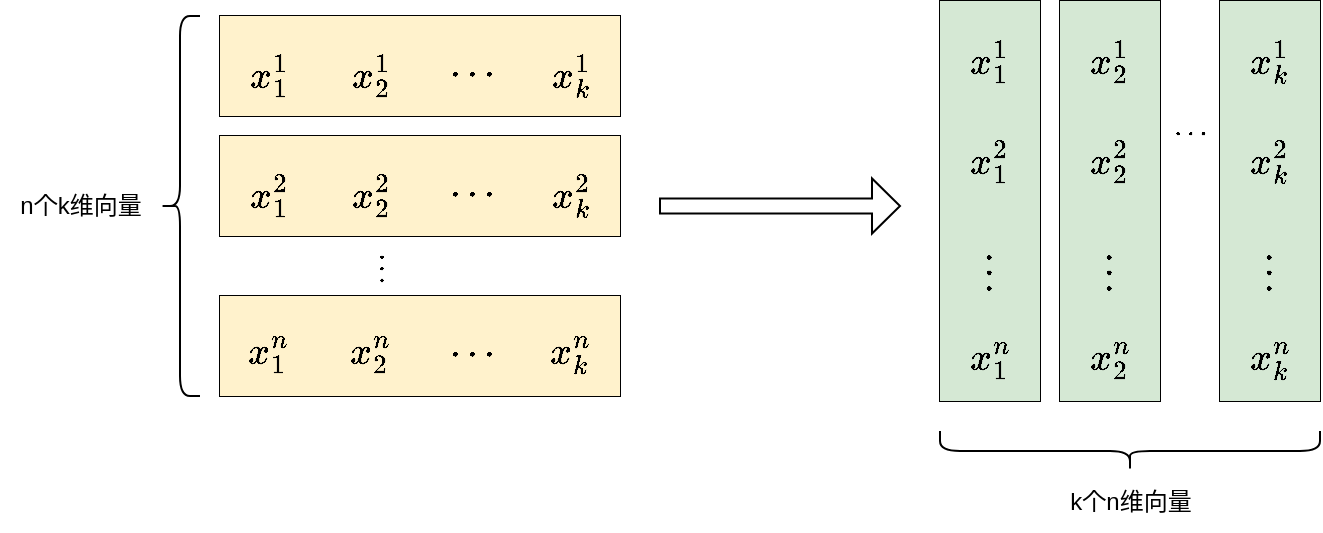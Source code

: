 <mxfile version="21.1.1" type="github">
  <diagram name="第 1 页" id="FHftKpjNM8iqiLnRL3kn">
    <mxGraphModel dx="897" dy="576" grid="1" gridSize="10" guides="1" tooltips="1" connect="1" arrows="1" fold="1" page="1" pageScale="1" pageWidth="827" pageHeight="1169" math="1" shadow="0">
      <root>
        <mxCell id="0" />
        <mxCell id="1" parent="0" />
        <mxCell id="ObcbELKSdhY1IeRoL00B-3" value="" style="shape=table;startSize=0;container=1;collapsible=0;childLayout=tableLayout;fontSize=16;aspect=fixed;strokeWidth=1;" vertex="1" parent="1">
          <mxGeometry x="160" y="160" width="200" height="50" as="geometry" />
        </mxCell>
        <mxCell id="ObcbELKSdhY1IeRoL00B-19" style="shape=tableRow;horizontal=0;startSize=0;swimlaneHead=0;swimlaneBody=0;strokeColor=inherit;top=0;left=0;bottom=0;right=0;collapsible=0;dropTarget=0;fillColor=#FFF2CC;points=[[0,0.5],[1,0.5]];portConstraint=eastwest;fontSize=16;strokeWidth=1;" vertex="1" parent="ObcbELKSdhY1IeRoL00B-3">
          <mxGeometry width="200" height="50" as="geometry" />
        </mxCell>
        <mxCell id="ObcbELKSdhY1IeRoL00B-20" value="$$x_1^1$$" style="shape=partialRectangle;html=1;whiteSpace=wrap;connectable=0;strokeColor=inherit;overflow=hidden;fillColor=#FFF2CC;top=0;left=0;bottom=0;right=0;pointerEvents=1;fontSize=16;strokeWidth=1;" vertex="1" parent="ObcbELKSdhY1IeRoL00B-19">
          <mxGeometry width="49" height="50" as="geometry">
            <mxRectangle width="49" height="50" as="alternateBounds" />
          </mxGeometry>
        </mxCell>
        <mxCell id="ObcbELKSdhY1IeRoL00B-21" value="$$x_2^1$$" style="shape=partialRectangle;html=1;whiteSpace=wrap;connectable=0;strokeColor=inherit;overflow=hidden;fillColor=#FFF2CC;top=0;left=0;bottom=0;right=0;pointerEvents=1;fontSize=16;strokeWidth=1;" vertex="1" parent="ObcbELKSdhY1IeRoL00B-19">
          <mxGeometry x="49" width="53" height="50" as="geometry">
            <mxRectangle width="53" height="50" as="alternateBounds" />
          </mxGeometry>
        </mxCell>
        <mxCell id="ObcbELKSdhY1IeRoL00B-22" value="$$\cdots$$" style="shape=partialRectangle;html=1;whiteSpace=wrap;connectable=0;strokeColor=inherit;overflow=hidden;fillColor=#FFF2CC;top=0;left=0;bottom=0;right=0;pointerEvents=1;fontSize=16;strokeWidth=1;" vertex="1" parent="ObcbELKSdhY1IeRoL00B-19">
          <mxGeometry x="102" width="49" height="50" as="geometry">
            <mxRectangle width="49" height="50" as="alternateBounds" />
          </mxGeometry>
        </mxCell>
        <mxCell id="ObcbELKSdhY1IeRoL00B-23" value="$$x_k^1$$" style="shape=partialRectangle;html=1;whiteSpace=wrap;connectable=0;strokeColor=inherit;overflow=hidden;fillColor=#FFF2CC;top=0;left=0;bottom=0;right=0;pointerEvents=1;fontSize=16;strokeWidth=1;" vertex="1" parent="ObcbELKSdhY1IeRoL00B-19">
          <mxGeometry x="151" width="49" height="50" as="geometry">
            <mxRectangle width="49" height="50" as="alternateBounds" />
          </mxGeometry>
        </mxCell>
        <mxCell id="ObcbELKSdhY1IeRoL00B-29" value="" style="shape=table;startSize=0;container=1;collapsible=0;childLayout=tableLayout;fontSize=16;aspect=fixed;strokeWidth=1;" vertex="1" parent="1">
          <mxGeometry x="160" y="220" width="200" height="50" as="geometry" />
        </mxCell>
        <mxCell id="ObcbELKSdhY1IeRoL00B-30" style="shape=tableRow;horizontal=0;startSize=0;swimlaneHead=0;swimlaneBody=0;strokeColor=inherit;top=0;left=0;bottom=0;right=0;collapsible=0;dropTarget=0;fillColor=#FFF2CC;points=[[0,0.5],[1,0.5]];portConstraint=eastwest;fontSize=16;strokeWidth=1;" vertex="1" parent="ObcbELKSdhY1IeRoL00B-29">
          <mxGeometry width="200" height="50" as="geometry" />
        </mxCell>
        <mxCell id="ObcbELKSdhY1IeRoL00B-31" value="$$x_1^2$$" style="shape=partialRectangle;html=1;whiteSpace=wrap;connectable=0;strokeColor=inherit;overflow=hidden;fillColor=#FFF2CC;top=0;left=0;bottom=0;right=0;pointerEvents=1;fontSize=16;strokeWidth=1;" vertex="1" parent="ObcbELKSdhY1IeRoL00B-30">
          <mxGeometry width="49" height="50" as="geometry">
            <mxRectangle width="49" height="50" as="alternateBounds" />
          </mxGeometry>
        </mxCell>
        <mxCell id="ObcbELKSdhY1IeRoL00B-32" value="$$x_2^2$$" style="shape=partialRectangle;html=1;whiteSpace=wrap;connectable=0;strokeColor=inherit;overflow=hidden;fillColor=#FFF2CC;top=0;left=0;bottom=0;right=0;pointerEvents=1;fontSize=16;strokeWidth=1;" vertex="1" parent="ObcbELKSdhY1IeRoL00B-30">
          <mxGeometry x="49" width="53" height="50" as="geometry">
            <mxRectangle width="53" height="50" as="alternateBounds" />
          </mxGeometry>
        </mxCell>
        <mxCell id="ObcbELKSdhY1IeRoL00B-33" value="$$\cdots$$" style="shape=partialRectangle;html=1;whiteSpace=wrap;connectable=0;strokeColor=inherit;overflow=hidden;fillColor=#FFF2CC;top=0;left=0;bottom=0;right=0;pointerEvents=1;fontSize=16;strokeWidth=1;" vertex="1" parent="ObcbELKSdhY1IeRoL00B-30">
          <mxGeometry x="102" width="49" height="50" as="geometry">
            <mxRectangle width="49" height="50" as="alternateBounds" />
          </mxGeometry>
        </mxCell>
        <mxCell id="ObcbELKSdhY1IeRoL00B-34" value="$$x_k^2$$" style="shape=partialRectangle;html=1;whiteSpace=wrap;connectable=0;strokeColor=inherit;overflow=hidden;fillColor=#FFF2CC;top=0;left=0;bottom=0;right=0;pointerEvents=1;fontSize=16;strokeWidth=1;" vertex="1" parent="ObcbELKSdhY1IeRoL00B-30">
          <mxGeometry x="151" width="49" height="50" as="geometry">
            <mxRectangle width="49" height="50" as="alternateBounds" />
          </mxGeometry>
        </mxCell>
        <mxCell id="ObcbELKSdhY1IeRoL00B-35" value="" style="shape=table;startSize=0;container=1;collapsible=0;childLayout=tableLayout;fontSize=16;aspect=fixed;strokeWidth=1;" vertex="1" parent="1">
          <mxGeometry x="160" y="300" width="200" height="50" as="geometry" />
        </mxCell>
        <mxCell id="ObcbELKSdhY1IeRoL00B-36" style="shape=tableRow;horizontal=0;startSize=0;swimlaneHead=0;swimlaneBody=0;strokeColor=inherit;top=0;left=0;bottom=0;right=0;collapsible=0;dropTarget=0;fillColor=#FFF2CC;points=[[0,0.5],[1,0.5]];portConstraint=eastwest;fontSize=16;strokeWidth=1;" vertex="1" parent="ObcbELKSdhY1IeRoL00B-35">
          <mxGeometry width="200" height="50" as="geometry" />
        </mxCell>
        <mxCell id="ObcbELKSdhY1IeRoL00B-37" value="$$x_1^n$$" style="shape=partialRectangle;html=1;whiteSpace=wrap;connectable=0;strokeColor=inherit;overflow=hidden;fillColor=#FFF2CC;top=0;left=0;bottom=0;right=0;pointerEvents=1;fontSize=16;strokeWidth=1;" vertex="1" parent="ObcbELKSdhY1IeRoL00B-36">
          <mxGeometry width="49" height="50" as="geometry">
            <mxRectangle width="49" height="50" as="alternateBounds" />
          </mxGeometry>
        </mxCell>
        <mxCell id="ObcbELKSdhY1IeRoL00B-38" value="$$x_2^n$$" style="shape=partialRectangle;html=1;whiteSpace=wrap;connectable=0;strokeColor=inherit;overflow=hidden;fillColor=#FFF2CC;top=0;left=0;bottom=0;right=0;pointerEvents=1;fontSize=16;strokeWidth=1;" vertex="1" parent="ObcbELKSdhY1IeRoL00B-36">
          <mxGeometry x="49" width="53" height="50" as="geometry">
            <mxRectangle width="53" height="50" as="alternateBounds" />
          </mxGeometry>
        </mxCell>
        <mxCell id="ObcbELKSdhY1IeRoL00B-39" value="$$\cdots$$" style="shape=partialRectangle;html=1;whiteSpace=wrap;connectable=0;strokeColor=inherit;overflow=hidden;fillColor=#FFF2CC;top=0;left=0;bottom=0;right=0;pointerEvents=1;fontSize=16;strokeWidth=1;" vertex="1" parent="ObcbELKSdhY1IeRoL00B-36">
          <mxGeometry x="102" width="48" height="50" as="geometry">
            <mxRectangle width="48" height="50" as="alternateBounds" />
          </mxGeometry>
        </mxCell>
        <mxCell id="ObcbELKSdhY1IeRoL00B-40" value="$$x_k^n$$" style="shape=partialRectangle;html=1;whiteSpace=wrap;connectable=0;strokeColor=inherit;overflow=hidden;fillColor=#FFF2CC;top=0;left=0;bottom=0;right=0;pointerEvents=1;fontSize=16;strokeWidth=1;" vertex="1" parent="ObcbELKSdhY1IeRoL00B-36">
          <mxGeometry x="150" width="50" height="50" as="geometry">
            <mxRectangle width="50" height="50" as="alternateBounds" />
          </mxGeometry>
        </mxCell>
        <mxCell id="ObcbELKSdhY1IeRoL00B-41" value="$$\vdots$$" style="text;html=1;align=center;verticalAlign=middle;resizable=0;points=[];autosize=1;strokeColor=none;fillColor=none;strokeWidth=1;" vertex="1" parent="1">
          <mxGeometry x="200" y="270" width="80" height="30" as="geometry" />
        </mxCell>
        <mxCell id="ObcbELKSdhY1IeRoL00B-48" value="" style="shape=curlyBracket;whiteSpace=wrap;html=1;rounded=1;labelPosition=left;verticalLabelPosition=middle;align=right;verticalAlign=middle;size=0.5;" vertex="1" parent="1">
          <mxGeometry x="130" y="160" width="20" height="190" as="geometry" />
        </mxCell>
        <mxCell id="ObcbELKSdhY1IeRoL00B-49" value="n个k维向量" style="text;html=1;align=center;verticalAlign=middle;resizable=0;points=[];autosize=1;strokeColor=none;fillColor=none;" vertex="1" parent="1">
          <mxGeometry x="50" y="240" width="80" height="30" as="geometry" />
        </mxCell>
        <mxCell id="ObcbELKSdhY1IeRoL00B-56" value="" style="shape=table;startSize=0;container=1;collapsible=0;childLayout=tableLayout;fontSize=16;fillColor=#D5E8D4;strokeWidth=1;" vertex="1" parent="1">
          <mxGeometry x="520" y="152.5" width="50" height="200" as="geometry" />
        </mxCell>
        <mxCell id="ObcbELKSdhY1IeRoL00B-69" style="shape=tableRow;horizontal=0;startSize=0;swimlaneHead=0;swimlaneBody=0;strokeColor=inherit;top=0;left=0;bottom=0;right=0;collapsible=0;dropTarget=0;fillColor=#D5E8D4;points=[[0,0.5],[1,0.5]];portConstraint=eastwest;fontSize=16;strokeWidth=1;" vertex="1" parent="ObcbELKSdhY1IeRoL00B-56">
          <mxGeometry width="50" height="50" as="geometry" />
        </mxCell>
        <mxCell id="ObcbELKSdhY1IeRoL00B-70" value="$$x_1^1$$" style="shape=partialRectangle;html=1;whiteSpace=wrap;connectable=0;strokeColor=inherit;overflow=hidden;fillColor=#D5E8D4;top=0;left=0;bottom=0;right=0;pointerEvents=1;fontSize=16;strokeWidth=1;" vertex="1" parent="ObcbELKSdhY1IeRoL00B-69">
          <mxGeometry width="50" height="50" as="geometry">
            <mxRectangle width="50" height="50" as="alternateBounds" />
          </mxGeometry>
        </mxCell>
        <mxCell id="ObcbELKSdhY1IeRoL00B-57" value="" style="shape=tableRow;horizontal=0;startSize=0;swimlaneHead=0;swimlaneBody=0;strokeColor=inherit;top=0;left=0;bottom=0;right=0;collapsible=0;dropTarget=0;fillColor=#D5E8D4;points=[[0,0.5],[1,0.5]];portConstraint=eastwest;fontSize=16;strokeWidth=1;" vertex="1" parent="ObcbELKSdhY1IeRoL00B-56">
          <mxGeometry y="50" width="50" height="50" as="geometry" />
        </mxCell>
        <mxCell id="ObcbELKSdhY1IeRoL00B-58" value="$$x_1^2$$" style="shape=partialRectangle;html=1;whiteSpace=wrap;connectable=0;strokeColor=inherit;overflow=hidden;fillColor=#D5E8D4;top=0;left=0;bottom=0;right=0;pointerEvents=1;fontSize=16;strokeWidth=1;" vertex="1" parent="ObcbELKSdhY1IeRoL00B-57">
          <mxGeometry width="50" height="50" as="geometry">
            <mxRectangle width="50" height="50" as="alternateBounds" />
          </mxGeometry>
        </mxCell>
        <mxCell id="ObcbELKSdhY1IeRoL00B-61" value="" style="shape=tableRow;horizontal=0;startSize=0;swimlaneHead=0;swimlaneBody=0;strokeColor=inherit;top=0;left=0;bottom=0;right=0;collapsible=0;dropTarget=0;fillColor=#D5E8D4;points=[[0,0.5],[1,0.5]];portConstraint=eastwest;fontSize=16;strokeWidth=1;" vertex="1" parent="ObcbELKSdhY1IeRoL00B-56">
          <mxGeometry y="100" width="50" height="50" as="geometry" />
        </mxCell>
        <mxCell id="ObcbELKSdhY1IeRoL00B-62" value="$$\vdots$$" style="shape=partialRectangle;html=1;whiteSpace=wrap;connectable=0;strokeColor=inherit;overflow=hidden;fillColor=#D5E8D4;top=0;left=0;bottom=0;right=0;pointerEvents=1;fontSize=16;strokeWidth=1;" vertex="1" parent="ObcbELKSdhY1IeRoL00B-61">
          <mxGeometry width="50" height="50" as="geometry">
            <mxRectangle width="50" height="50" as="alternateBounds" />
          </mxGeometry>
        </mxCell>
        <mxCell id="ObcbELKSdhY1IeRoL00B-65" value="" style="shape=tableRow;horizontal=0;startSize=0;swimlaneHead=0;swimlaneBody=0;strokeColor=inherit;top=0;left=0;bottom=0;right=0;collapsible=0;dropTarget=0;fillColor=#D5E8D4;points=[[0,0.5],[1,0.5]];portConstraint=eastwest;fontSize=16;strokeWidth=1;" vertex="1" parent="ObcbELKSdhY1IeRoL00B-56">
          <mxGeometry y="150" width="50" height="50" as="geometry" />
        </mxCell>
        <mxCell id="ObcbELKSdhY1IeRoL00B-66" value="$$x_1^n$$" style="shape=partialRectangle;html=1;whiteSpace=wrap;connectable=0;strokeColor=inherit;overflow=hidden;fillColor=#D5E8D4;top=0;left=0;bottom=0;right=0;pointerEvents=1;fontSize=16;strokeWidth=1;" vertex="1" parent="ObcbELKSdhY1IeRoL00B-65">
          <mxGeometry width="50" height="50" as="geometry">
            <mxRectangle width="50" height="50" as="alternateBounds" />
          </mxGeometry>
        </mxCell>
        <mxCell id="ObcbELKSdhY1IeRoL00B-73" value="" style="shape=table;startSize=0;container=1;collapsible=0;childLayout=tableLayout;fontSize=16;fillColor=#D5E8D4;strokeWidth=1;" vertex="1" parent="1">
          <mxGeometry x="580" y="152.5" width="50" height="200" as="geometry" />
        </mxCell>
        <mxCell id="ObcbELKSdhY1IeRoL00B-74" style="shape=tableRow;horizontal=0;startSize=0;swimlaneHead=0;swimlaneBody=0;strokeColor=inherit;top=0;left=0;bottom=0;right=0;collapsible=0;dropTarget=0;fillColor=#D5E8D4;points=[[0,0.5],[1,0.5]];portConstraint=eastwest;fontSize=16;strokeWidth=1;" vertex="1" parent="ObcbELKSdhY1IeRoL00B-73">
          <mxGeometry width="50" height="50" as="geometry" />
        </mxCell>
        <mxCell id="ObcbELKSdhY1IeRoL00B-75" value="$$x_2^1$$" style="shape=partialRectangle;html=1;whiteSpace=wrap;connectable=0;strokeColor=inherit;overflow=hidden;fillColor=#D5E8D4;top=0;left=0;bottom=0;right=0;pointerEvents=1;fontSize=16;strokeWidth=1;" vertex="1" parent="ObcbELKSdhY1IeRoL00B-74">
          <mxGeometry width="50" height="50" as="geometry">
            <mxRectangle width="50" height="50" as="alternateBounds" />
          </mxGeometry>
        </mxCell>
        <mxCell id="ObcbELKSdhY1IeRoL00B-76" value="" style="shape=tableRow;horizontal=0;startSize=0;swimlaneHead=0;swimlaneBody=0;strokeColor=inherit;top=0;left=0;bottom=0;right=0;collapsible=0;dropTarget=0;fillColor=#D5E8D4;points=[[0,0.5],[1,0.5]];portConstraint=eastwest;fontSize=16;strokeWidth=1;" vertex="1" parent="ObcbELKSdhY1IeRoL00B-73">
          <mxGeometry y="50" width="50" height="50" as="geometry" />
        </mxCell>
        <mxCell id="ObcbELKSdhY1IeRoL00B-77" value="$$x_2^2$$" style="shape=partialRectangle;html=1;whiteSpace=wrap;connectable=0;strokeColor=inherit;overflow=hidden;fillColor=#D5E8D4;top=0;left=0;bottom=0;right=0;pointerEvents=1;fontSize=16;strokeWidth=1;" vertex="1" parent="ObcbELKSdhY1IeRoL00B-76">
          <mxGeometry width="50" height="50" as="geometry">
            <mxRectangle width="50" height="50" as="alternateBounds" />
          </mxGeometry>
        </mxCell>
        <mxCell id="ObcbELKSdhY1IeRoL00B-78" value="" style="shape=tableRow;horizontal=0;startSize=0;swimlaneHead=0;swimlaneBody=0;strokeColor=inherit;top=0;left=0;bottom=0;right=0;collapsible=0;dropTarget=0;fillColor=#D5E8D4;points=[[0,0.5],[1,0.5]];portConstraint=eastwest;fontSize=16;strokeWidth=1;" vertex="1" parent="ObcbELKSdhY1IeRoL00B-73">
          <mxGeometry y="100" width="50" height="50" as="geometry" />
        </mxCell>
        <mxCell id="ObcbELKSdhY1IeRoL00B-79" value="$$\vdots$$" style="shape=partialRectangle;html=1;whiteSpace=wrap;connectable=0;strokeColor=inherit;overflow=hidden;fillColor=#D5E8D4;top=0;left=0;bottom=0;right=0;pointerEvents=1;fontSize=16;strokeWidth=1;" vertex="1" parent="ObcbELKSdhY1IeRoL00B-78">
          <mxGeometry width="50" height="50" as="geometry">
            <mxRectangle width="50" height="50" as="alternateBounds" />
          </mxGeometry>
        </mxCell>
        <mxCell id="ObcbELKSdhY1IeRoL00B-80" value="" style="shape=tableRow;horizontal=0;startSize=0;swimlaneHead=0;swimlaneBody=0;strokeColor=inherit;top=0;left=0;bottom=0;right=0;collapsible=0;dropTarget=0;fillColor=#D5E8D4;points=[[0,0.5],[1,0.5]];portConstraint=eastwest;fontSize=16;strokeWidth=1;" vertex="1" parent="ObcbELKSdhY1IeRoL00B-73">
          <mxGeometry y="150" width="50" height="50" as="geometry" />
        </mxCell>
        <mxCell id="ObcbELKSdhY1IeRoL00B-81" value="$$x_2^n$$" style="shape=partialRectangle;html=1;whiteSpace=wrap;connectable=0;strokeColor=inherit;overflow=hidden;fillColor=#D5E8D4;top=0;left=0;bottom=0;right=0;pointerEvents=1;fontSize=16;strokeWidth=1;" vertex="1" parent="ObcbELKSdhY1IeRoL00B-80">
          <mxGeometry width="50" height="50" as="geometry">
            <mxRectangle width="50" height="50" as="alternateBounds" />
          </mxGeometry>
        </mxCell>
        <mxCell id="ObcbELKSdhY1IeRoL00B-82" value="" style="shape=table;startSize=0;container=1;collapsible=0;childLayout=tableLayout;fontSize=16;fillColor=#D5E8D4;strokeWidth=1;" vertex="1" parent="1">
          <mxGeometry x="660" y="152.5" width="50" height="200" as="geometry" />
        </mxCell>
        <mxCell id="ObcbELKSdhY1IeRoL00B-83" style="shape=tableRow;horizontal=0;startSize=0;swimlaneHead=0;swimlaneBody=0;strokeColor=inherit;top=0;left=0;bottom=0;right=0;collapsible=0;dropTarget=0;fillColor=#D5E8D4;points=[[0,0.5],[1,0.5]];portConstraint=eastwest;fontSize=16;strokeWidth=1;" vertex="1" parent="ObcbELKSdhY1IeRoL00B-82">
          <mxGeometry width="50" height="50" as="geometry" />
        </mxCell>
        <mxCell id="ObcbELKSdhY1IeRoL00B-84" value="$$x_k^1$$" style="shape=partialRectangle;html=1;whiteSpace=wrap;connectable=0;strokeColor=inherit;overflow=hidden;fillColor=#D5E8D4;top=0;left=0;bottom=0;right=0;pointerEvents=1;fontSize=16;strokeWidth=1;" vertex="1" parent="ObcbELKSdhY1IeRoL00B-83">
          <mxGeometry width="50" height="50" as="geometry">
            <mxRectangle width="50" height="50" as="alternateBounds" />
          </mxGeometry>
        </mxCell>
        <mxCell id="ObcbELKSdhY1IeRoL00B-85" value="" style="shape=tableRow;horizontal=0;startSize=0;swimlaneHead=0;swimlaneBody=0;strokeColor=inherit;top=0;left=0;bottom=0;right=0;collapsible=0;dropTarget=0;fillColor=#D5E8D4;points=[[0,0.5],[1,0.5]];portConstraint=eastwest;fontSize=16;strokeWidth=1;" vertex="1" parent="ObcbELKSdhY1IeRoL00B-82">
          <mxGeometry y="50" width="50" height="50" as="geometry" />
        </mxCell>
        <mxCell id="ObcbELKSdhY1IeRoL00B-86" value="$$x_k^2$$" style="shape=partialRectangle;html=1;whiteSpace=wrap;connectable=0;strokeColor=inherit;overflow=hidden;fillColor=#D5E8D4;top=0;left=0;bottom=0;right=0;pointerEvents=1;fontSize=16;strokeWidth=1;" vertex="1" parent="ObcbELKSdhY1IeRoL00B-85">
          <mxGeometry width="50" height="50" as="geometry">
            <mxRectangle width="50" height="50" as="alternateBounds" />
          </mxGeometry>
        </mxCell>
        <mxCell id="ObcbELKSdhY1IeRoL00B-87" value="" style="shape=tableRow;horizontal=0;startSize=0;swimlaneHead=0;swimlaneBody=0;strokeColor=inherit;top=0;left=0;bottom=0;right=0;collapsible=0;dropTarget=0;fillColor=#D5E8D4;points=[[0,0.5],[1,0.5]];portConstraint=eastwest;fontSize=16;strokeWidth=1;" vertex="1" parent="ObcbELKSdhY1IeRoL00B-82">
          <mxGeometry y="100" width="50" height="50" as="geometry" />
        </mxCell>
        <mxCell id="ObcbELKSdhY1IeRoL00B-88" value="$$\vdots$$" style="shape=partialRectangle;html=1;whiteSpace=wrap;connectable=0;strokeColor=inherit;overflow=hidden;fillColor=#D5E8D4;top=0;left=0;bottom=0;right=0;pointerEvents=1;fontSize=16;strokeWidth=1;" vertex="1" parent="ObcbELKSdhY1IeRoL00B-87">
          <mxGeometry width="50" height="50" as="geometry">
            <mxRectangle width="50" height="50" as="alternateBounds" />
          </mxGeometry>
        </mxCell>
        <mxCell id="ObcbELKSdhY1IeRoL00B-89" value="" style="shape=tableRow;horizontal=0;startSize=0;swimlaneHead=0;swimlaneBody=0;strokeColor=inherit;top=0;left=0;bottom=0;right=0;collapsible=0;dropTarget=0;fillColor=#D5E8D4;points=[[0,0.5],[1,0.5]];portConstraint=eastwest;fontSize=16;strokeWidth=1;" vertex="1" parent="ObcbELKSdhY1IeRoL00B-82">
          <mxGeometry y="150" width="50" height="50" as="geometry" />
        </mxCell>
        <mxCell id="ObcbELKSdhY1IeRoL00B-90" value="$$x_k^n$$" style="shape=partialRectangle;html=1;whiteSpace=wrap;connectable=0;strokeColor=inherit;overflow=hidden;fillColor=#D5E8D4;top=0;left=0;bottom=0;right=0;pointerEvents=1;fontSize=16;strokeWidth=1;" vertex="1" parent="ObcbELKSdhY1IeRoL00B-89">
          <mxGeometry width="50" height="50" as="geometry">
            <mxRectangle width="50" height="50" as="alternateBounds" />
          </mxGeometry>
        </mxCell>
        <mxCell id="ObcbELKSdhY1IeRoL00B-92" value="$$\cdots $$" style="text;html=1;align=center;verticalAlign=middle;resizable=0;points=[];autosize=1;strokeColor=none;fillColor=none;strokeWidth=1;" vertex="1" parent="1">
          <mxGeometry x="600" y="202.5" width="90" height="30" as="geometry" />
        </mxCell>
        <mxCell id="ObcbELKSdhY1IeRoL00B-94" value="" style="shape=curlyBracket;whiteSpace=wrap;html=1;rounded=1;labelPosition=left;verticalLabelPosition=middle;align=right;verticalAlign=middle;direction=north;strokeWidth=1;" vertex="1" parent="1">
          <mxGeometry x="520" y="367.5" width="190" height="20" as="geometry" />
        </mxCell>
        <mxCell id="ObcbELKSdhY1IeRoL00B-95" value="k个n维向量" style="text;html=1;align=center;verticalAlign=middle;resizable=0;points=[];autosize=1;strokeColor=none;fillColor=none;" vertex="1" parent="1">
          <mxGeometry x="575" y="387.5" width="80" height="30" as="geometry" />
        </mxCell>
        <mxCell id="ObcbELKSdhY1IeRoL00B-99" value="" style="html=1;shadow=0;dashed=0;align=center;verticalAlign=middle;shape=mxgraph.arrows2.arrow;dy=0.73;dx=14;notch=0;strokeWidth=1;" vertex="1" parent="1">
          <mxGeometry x="380" y="241.25" width="120" height="27.5" as="geometry" />
        </mxCell>
      </root>
    </mxGraphModel>
  </diagram>
</mxfile>
